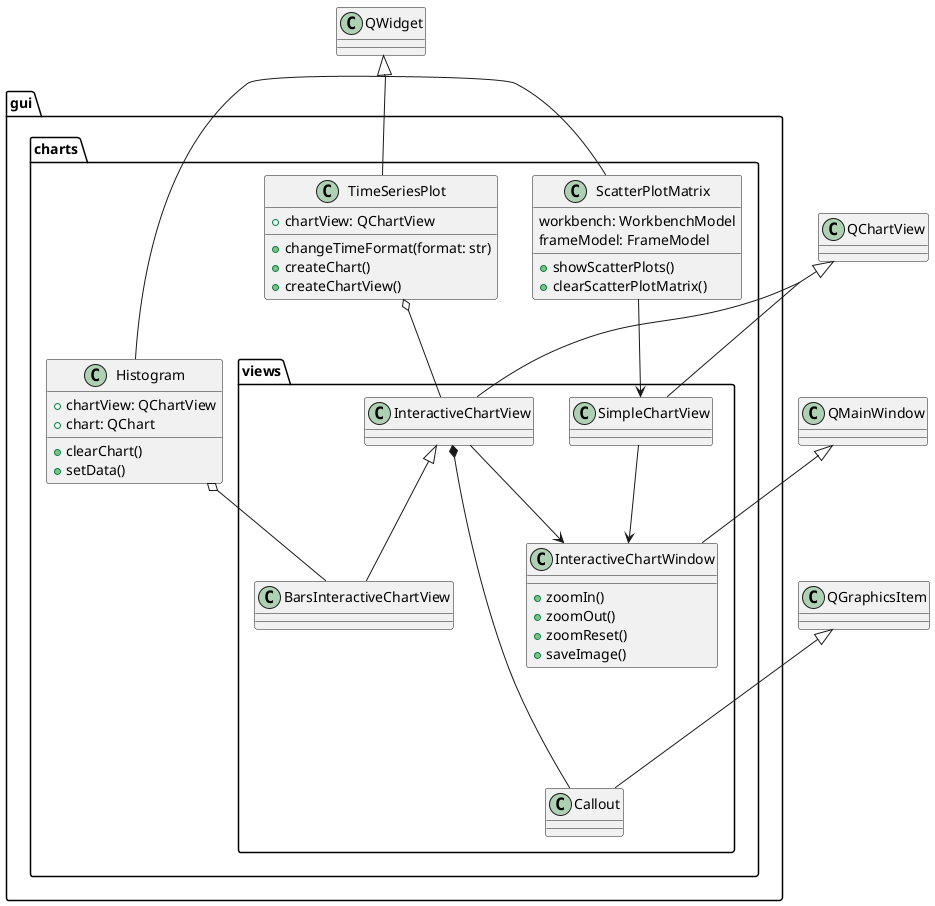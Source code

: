 @startuml charts
skinparam groupInheritance 2

package gui.charts {
  class Histogram {
    + chartView: QChartView
    + chart: QChart
    + clearChart()
    + setData()
  }

  class ScatterPlotMatrix {
    workbench: WorkbenchModel
    frameModel: FrameModel
    + showScatterPlots()
    + clearScatterPlotMatrix()
  }

  class TimeSeriesPlot {
    + chartView: QChartView
    + changeTimeFormat(format: str)
    + createChart()
    + createChartView()
  }

  package views {
    class SimpleChartView
    class InteractiveChartView
    class BarsInteractiveChartView
    class Callout
    class InteractiveChartWindow {
      + zoomIn()
      + zoomOut()
      + zoomReset()
      + saveImage()
    }
  }
}

QWidget <|-- Histogram
QWidget <|-- ScatterPlotMatrix
QWidget <|-- TimeSeriesPlot
QGraphicsItem <|--- Callout
QChartView <|-- SimpleChartView
QChartView <|-- InteractiveChartView
InteractiveChartView <|-- BarsInteractiveChartView
InteractiveChartView *---- Callout

Histogram o-- BarsInteractiveChartView
ScatterPlotMatrix --> SimpleChartView
TimeSeriesPlot o-- InteractiveChartView
QMainWindow <|-- InteractiveChartWindow
SimpleChartView --> InteractiveChartWindow
InteractiveChartView --> InteractiveChartWindow

@enduml